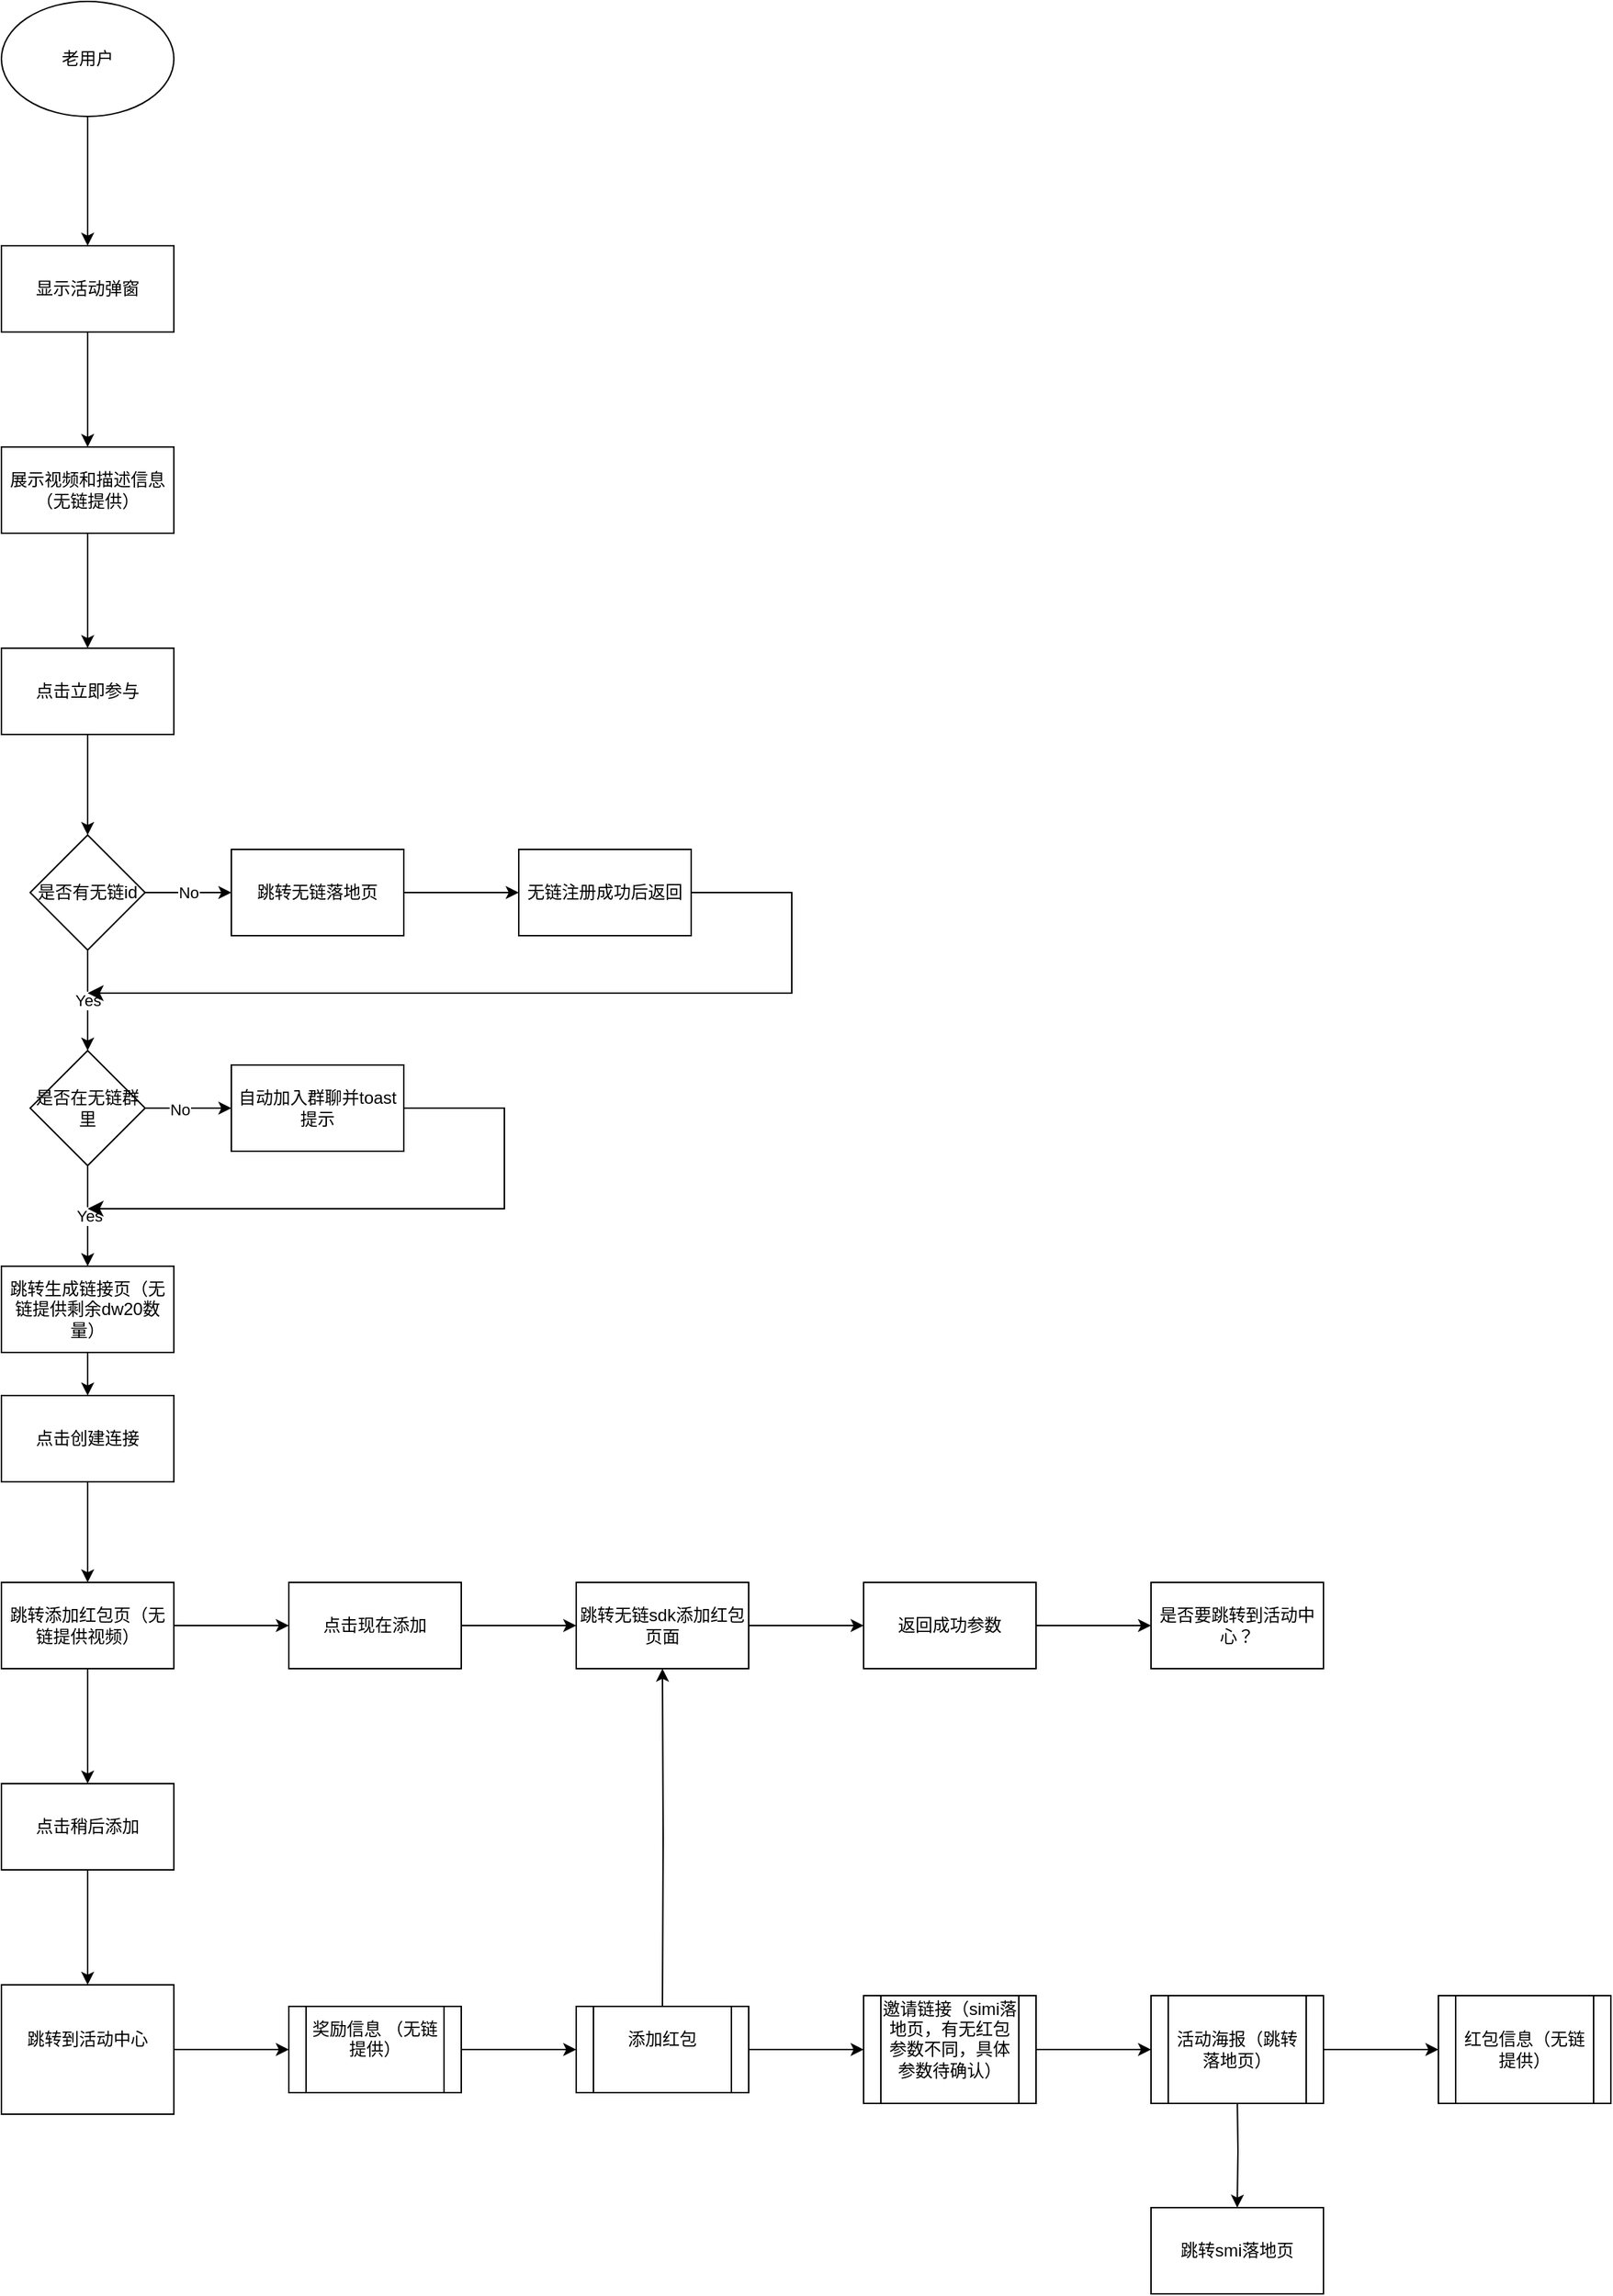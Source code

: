 <mxfile version="26.0.3">
  <diagram id="C5RBs43oDa-KdzZeNtuy" name="Page-1">
    <mxGraphModel dx="1434" dy="675" grid="1" gridSize="10" guides="1" tooltips="1" connect="1" arrows="1" fold="1" page="1" pageScale="1" pageWidth="827" pageHeight="1169" math="0" shadow="0">
      <root>
        <mxCell id="WIyWlLk6GJQsqaUBKTNV-0" />
        <mxCell id="WIyWlLk6GJQsqaUBKTNV-1" parent="WIyWlLk6GJQsqaUBKTNV-0" />
        <mxCell id="6U3oOu9trGSd3NTjcaqu-7" value="" style="edgeStyle=orthogonalEdgeStyle;rounded=0;orthogonalLoop=1;jettySize=auto;html=1;" edge="1" parent="WIyWlLk6GJQsqaUBKTNV-1" source="6U3oOu9trGSd3NTjcaqu-3" target="6U3oOu9trGSd3NTjcaqu-6">
          <mxGeometry relative="1" as="geometry" />
        </mxCell>
        <mxCell id="6U3oOu9trGSd3NTjcaqu-3" value="老用户" style="ellipse;whiteSpace=wrap;html=1;" vertex="1" parent="WIyWlLk6GJQsqaUBKTNV-1">
          <mxGeometry x="160" y="40" width="120" height="80" as="geometry" />
        </mxCell>
        <mxCell id="6U3oOu9trGSd3NTjcaqu-11" value="" style="edgeStyle=orthogonalEdgeStyle;rounded=0;orthogonalLoop=1;jettySize=auto;html=1;" edge="1" parent="WIyWlLk6GJQsqaUBKTNV-1" source="6U3oOu9trGSd3NTjcaqu-6" target="6U3oOu9trGSd3NTjcaqu-10">
          <mxGeometry relative="1" as="geometry" />
        </mxCell>
        <mxCell id="6U3oOu9trGSd3NTjcaqu-6" value="显示活动弹窗" style="whiteSpace=wrap;html=1;" vertex="1" parent="WIyWlLk6GJQsqaUBKTNV-1">
          <mxGeometry x="160" y="210" width="120" height="60" as="geometry" />
        </mxCell>
        <mxCell id="6U3oOu9trGSd3NTjcaqu-13" value="" style="edgeStyle=orthogonalEdgeStyle;rounded=0;orthogonalLoop=1;jettySize=auto;html=1;" edge="1" parent="WIyWlLk6GJQsqaUBKTNV-1" source="6U3oOu9trGSd3NTjcaqu-10" target="6U3oOu9trGSd3NTjcaqu-12">
          <mxGeometry relative="1" as="geometry" />
        </mxCell>
        <mxCell id="6U3oOu9trGSd3NTjcaqu-10" value="展示视频和描述信息（无链提供）" style="whiteSpace=wrap;html=1;" vertex="1" parent="WIyWlLk6GJQsqaUBKTNV-1">
          <mxGeometry x="160" y="350" width="120" height="60" as="geometry" />
        </mxCell>
        <mxCell id="6U3oOu9trGSd3NTjcaqu-15" value="" style="edgeStyle=orthogonalEdgeStyle;rounded=0;orthogonalLoop=1;jettySize=auto;html=1;" edge="1" parent="WIyWlLk6GJQsqaUBKTNV-1" source="6U3oOu9trGSd3NTjcaqu-12" target="6U3oOu9trGSd3NTjcaqu-14">
          <mxGeometry relative="1" as="geometry" />
        </mxCell>
        <mxCell id="6U3oOu9trGSd3NTjcaqu-12" value="点击立即参与" style="whiteSpace=wrap;html=1;" vertex="1" parent="WIyWlLk6GJQsqaUBKTNV-1">
          <mxGeometry x="160" y="490" width="120" height="60" as="geometry" />
        </mxCell>
        <mxCell id="6U3oOu9trGSd3NTjcaqu-17" value="No" style="edgeStyle=orthogonalEdgeStyle;rounded=0;orthogonalLoop=1;jettySize=auto;html=1;" edge="1" parent="WIyWlLk6GJQsqaUBKTNV-1" source="6U3oOu9trGSd3NTjcaqu-14" target="6U3oOu9trGSd3NTjcaqu-16">
          <mxGeometry relative="1" as="geometry" />
        </mxCell>
        <mxCell id="6U3oOu9trGSd3NTjcaqu-92" value="Yes" style="edgeStyle=orthogonalEdgeStyle;rounded=0;orthogonalLoop=1;jettySize=auto;html=1;exitX=0.5;exitY=1;exitDx=0;exitDy=0;entryX=0.5;entryY=0;entryDx=0;entryDy=0;" edge="1" parent="WIyWlLk6GJQsqaUBKTNV-1" source="6U3oOu9trGSd3NTjcaqu-14" target="6U3oOu9trGSd3NTjcaqu-89">
          <mxGeometry relative="1" as="geometry" />
        </mxCell>
        <mxCell id="6U3oOu9trGSd3NTjcaqu-14" value="是否有无链id" style="rhombus;whiteSpace=wrap;html=1;" vertex="1" parent="WIyWlLk6GJQsqaUBKTNV-1">
          <mxGeometry x="180" y="620" width="80" height="80" as="geometry" />
        </mxCell>
        <mxCell id="6U3oOu9trGSd3NTjcaqu-20" value="" style="edgeStyle=orthogonalEdgeStyle;rounded=0;orthogonalLoop=1;jettySize=auto;html=1;" edge="1" parent="WIyWlLk6GJQsqaUBKTNV-1" source="6U3oOu9trGSd3NTjcaqu-16" target="6U3oOu9trGSd3NTjcaqu-19">
          <mxGeometry relative="1" as="geometry" />
        </mxCell>
        <mxCell id="6U3oOu9trGSd3NTjcaqu-16" value="跳转无链落地页" style="whiteSpace=wrap;html=1;" vertex="1" parent="WIyWlLk6GJQsqaUBKTNV-1">
          <mxGeometry x="320" y="630" width="120" height="60" as="geometry" />
        </mxCell>
        <mxCell id="6U3oOu9trGSd3NTjcaqu-19" value="无链注册成功后返回" style="whiteSpace=wrap;html=1;" vertex="1" parent="WIyWlLk6GJQsqaUBKTNV-1">
          <mxGeometry x="520" y="630" width="120" height="60" as="geometry" />
        </mxCell>
        <mxCell id="6U3oOu9trGSd3NTjcaqu-29" value="" style="edgeStyle=orthogonalEdgeStyle;rounded=0;orthogonalLoop=1;jettySize=auto;html=1;" edge="1" parent="WIyWlLk6GJQsqaUBKTNV-1" source="6U3oOu9trGSd3NTjcaqu-21" target="6U3oOu9trGSd3NTjcaqu-28">
          <mxGeometry relative="1" as="geometry" />
        </mxCell>
        <mxCell id="6U3oOu9trGSd3NTjcaqu-21" value="跳转生成链接页（无链提供剩余dw20数量）" style="whiteSpace=wrap;html=1;" vertex="1" parent="WIyWlLk6GJQsqaUBKTNV-1">
          <mxGeometry x="160" y="920" width="120" height="60" as="geometry" />
        </mxCell>
        <mxCell id="6U3oOu9trGSd3NTjcaqu-74" value="" style="edgeStyle=orthogonalEdgeStyle;rounded=0;orthogonalLoop=1;jettySize=auto;html=1;" edge="1" parent="WIyWlLk6GJQsqaUBKTNV-1" source="6U3oOu9trGSd3NTjcaqu-28">
          <mxGeometry relative="1" as="geometry">
            <mxPoint x="220" y="1140" as="targetPoint" />
          </mxGeometry>
        </mxCell>
        <mxCell id="6U3oOu9trGSd3NTjcaqu-28" value="点击创建连接" style="whiteSpace=wrap;html=1;" vertex="1" parent="WIyWlLk6GJQsqaUBKTNV-1">
          <mxGeometry x="160" y="1010" width="120" height="60" as="geometry" />
        </mxCell>
        <mxCell id="6U3oOu9trGSd3NTjcaqu-33" value="" style="edgeStyle=orthogonalEdgeStyle;rounded=0;orthogonalLoop=1;jettySize=auto;html=1;" edge="1" parent="WIyWlLk6GJQsqaUBKTNV-1" source="6U3oOu9trGSd3NTjcaqu-30" target="6U3oOu9trGSd3NTjcaqu-32">
          <mxGeometry relative="1" as="geometry" />
        </mxCell>
        <mxCell id="6U3oOu9trGSd3NTjcaqu-35" value="" style="edgeStyle=orthogonalEdgeStyle;rounded=0;orthogonalLoop=1;jettySize=auto;html=1;" edge="1" parent="WIyWlLk6GJQsqaUBKTNV-1" source="6U3oOu9trGSd3NTjcaqu-30" target="6U3oOu9trGSd3NTjcaqu-34">
          <mxGeometry relative="1" as="geometry" />
        </mxCell>
        <mxCell id="6U3oOu9trGSd3NTjcaqu-30" value="跳转添加红包页（无链提供视频）" style="whiteSpace=wrap;html=1;" vertex="1" parent="WIyWlLk6GJQsqaUBKTNV-1">
          <mxGeometry x="160" y="1140" width="120" height="60" as="geometry" />
        </mxCell>
        <mxCell id="6U3oOu9trGSd3NTjcaqu-43" value="" style="edgeStyle=orthogonalEdgeStyle;rounded=0;orthogonalLoop=1;jettySize=auto;html=1;" edge="1" parent="WIyWlLk6GJQsqaUBKTNV-1" source="6U3oOu9trGSd3NTjcaqu-32" target="6U3oOu9trGSd3NTjcaqu-42">
          <mxGeometry relative="1" as="geometry" />
        </mxCell>
        <mxCell id="6U3oOu9trGSd3NTjcaqu-32" value="点击稍后添加" style="whiteSpace=wrap;html=1;" vertex="1" parent="WIyWlLk6GJQsqaUBKTNV-1">
          <mxGeometry x="160" y="1280" width="120" height="60" as="geometry" />
        </mxCell>
        <mxCell id="6U3oOu9trGSd3NTjcaqu-37" value="" style="edgeStyle=orthogonalEdgeStyle;rounded=0;orthogonalLoop=1;jettySize=auto;html=1;" edge="1" parent="WIyWlLk6GJQsqaUBKTNV-1" source="6U3oOu9trGSd3NTjcaqu-34" target="6U3oOu9trGSd3NTjcaqu-36">
          <mxGeometry relative="1" as="geometry" />
        </mxCell>
        <mxCell id="6U3oOu9trGSd3NTjcaqu-34" value="点击现在添加" style="whiteSpace=wrap;html=1;" vertex="1" parent="WIyWlLk6GJQsqaUBKTNV-1">
          <mxGeometry x="360" y="1140" width="120" height="60" as="geometry" />
        </mxCell>
        <mxCell id="6U3oOu9trGSd3NTjcaqu-39" value="" style="edgeStyle=orthogonalEdgeStyle;rounded=0;orthogonalLoop=1;jettySize=auto;html=1;" edge="1" parent="WIyWlLk6GJQsqaUBKTNV-1" source="6U3oOu9trGSd3NTjcaqu-36" target="6U3oOu9trGSd3NTjcaqu-38">
          <mxGeometry relative="1" as="geometry" />
        </mxCell>
        <mxCell id="6U3oOu9trGSd3NTjcaqu-36" value="跳转无链sdk添加红包页面" style="whiteSpace=wrap;html=1;" vertex="1" parent="WIyWlLk6GJQsqaUBKTNV-1">
          <mxGeometry x="560" y="1140" width="120" height="60" as="geometry" />
        </mxCell>
        <mxCell id="6U3oOu9trGSd3NTjcaqu-41" value="" style="edgeStyle=orthogonalEdgeStyle;rounded=0;orthogonalLoop=1;jettySize=auto;html=1;" edge="1" parent="WIyWlLk6GJQsqaUBKTNV-1" source="6U3oOu9trGSd3NTjcaqu-38" target="6U3oOu9trGSd3NTjcaqu-40">
          <mxGeometry relative="1" as="geometry" />
        </mxCell>
        <mxCell id="6U3oOu9trGSd3NTjcaqu-38" value="返回成功参数" style="whiteSpace=wrap;html=1;" vertex="1" parent="WIyWlLk6GJQsqaUBKTNV-1">
          <mxGeometry x="760" y="1140" width="120" height="60" as="geometry" />
        </mxCell>
        <mxCell id="6U3oOu9trGSd3NTjcaqu-40" value="是否要跳转到活动中心？" style="whiteSpace=wrap;html=1;" vertex="1" parent="WIyWlLk6GJQsqaUBKTNV-1">
          <mxGeometry x="960" y="1140" width="120" height="60" as="geometry" />
        </mxCell>
        <mxCell id="6U3oOu9trGSd3NTjcaqu-63" value="" style="edgeStyle=orthogonalEdgeStyle;rounded=0;orthogonalLoop=1;jettySize=auto;html=1;" edge="1" parent="WIyWlLk6GJQsqaUBKTNV-1" source="6U3oOu9trGSd3NTjcaqu-42" target="6U3oOu9trGSd3NTjcaqu-62">
          <mxGeometry relative="1" as="geometry" />
        </mxCell>
        <mxCell id="6U3oOu9trGSd3NTjcaqu-42" value="跳转到活动中心&lt;div&gt;&lt;br&gt;&lt;/div&gt;" style="whiteSpace=wrap;html=1;" vertex="1" parent="WIyWlLk6GJQsqaUBKTNV-1">
          <mxGeometry x="160" y="1420" width="120" height="90" as="geometry" />
        </mxCell>
        <mxCell id="6U3oOu9trGSd3NTjcaqu-53" value="" style="edgeStyle=orthogonalEdgeStyle;rounded=0;orthogonalLoop=1;jettySize=auto;html=1;" edge="1" parent="WIyWlLk6GJQsqaUBKTNV-1" target="6U3oOu9trGSd3NTjcaqu-52">
          <mxGeometry relative="1" as="geometry">
            <mxPoint x="1020" y="1495" as="sourcePoint" />
          </mxGeometry>
        </mxCell>
        <mxCell id="6U3oOu9trGSd3NTjcaqu-52" value="跳转smi落地页" style="whiteSpace=wrap;html=1;" vertex="1" parent="WIyWlLk6GJQsqaUBKTNV-1">
          <mxGeometry x="960" y="1575" width="120" height="60" as="geometry" />
        </mxCell>
        <mxCell id="6U3oOu9trGSd3NTjcaqu-59" style="edgeStyle=orthogonalEdgeStyle;rounded=0;orthogonalLoop=1;jettySize=auto;html=1;entryX=0.5;entryY=1;entryDx=0;entryDy=0;" edge="1" parent="WIyWlLk6GJQsqaUBKTNV-1" target="6U3oOu9trGSd3NTjcaqu-36">
          <mxGeometry relative="1" as="geometry">
            <mxPoint x="620" y="1435" as="sourcePoint" />
          </mxGeometry>
        </mxCell>
        <mxCell id="6U3oOu9trGSd3NTjcaqu-65" value="" style="edgeStyle=orthogonalEdgeStyle;rounded=0;orthogonalLoop=1;jettySize=auto;html=1;" edge="1" parent="WIyWlLk6GJQsqaUBKTNV-1" source="6U3oOu9trGSd3NTjcaqu-62" target="6U3oOu9trGSd3NTjcaqu-64">
          <mxGeometry relative="1" as="geometry" />
        </mxCell>
        <mxCell id="6U3oOu9trGSd3NTjcaqu-62" value="&lt;div&gt;奖励信息 （无链提供）&lt;/div&gt;&lt;div&gt;&lt;br&gt;&lt;/div&gt;" style="shape=process;whiteSpace=wrap;html=1;backgroundOutline=1;" vertex="1" parent="WIyWlLk6GJQsqaUBKTNV-1">
          <mxGeometry x="360" y="1435" width="120" height="60" as="geometry" />
        </mxCell>
        <mxCell id="6U3oOu9trGSd3NTjcaqu-67" value="" style="edgeStyle=orthogonalEdgeStyle;rounded=0;orthogonalLoop=1;jettySize=auto;html=1;" edge="1" parent="WIyWlLk6GJQsqaUBKTNV-1" source="6U3oOu9trGSd3NTjcaqu-64" target="6U3oOu9trGSd3NTjcaqu-66">
          <mxGeometry relative="1" as="geometry" />
        </mxCell>
        <mxCell id="6U3oOu9trGSd3NTjcaqu-64" value="&lt;div&gt;添加红包&lt;/div&gt;&lt;div&gt;&lt;br&gt;&lt;/div&gt;" style="shape=process;whiteSpace=wrap;html=1;backgroundOutline=1;" vertex="1" parent="WIyWlLk6GJQsqaUBKTNV-1">
          <mxGeometry x="560" y="1435" width="120" height="60" as="geometry" />
        </mxCell>
        <mxCell id="6U3oOu9trGSd3NTjcaqu-69" value="" style="edgeStyle=orthogonalEdgeStyle;rounded=0;orthogonalLoop=1;jettySize=auto;html=1;" edge="1" parent="WIyWlLk6GJQsqaUBKTNV-1" source="6U3oOu9trGSd3NTjcaqu-66" target="6U3oOu9trGSd3NTjcaqu-68">
          <mxGeometry relative="1" as="geometry" />
        </mxCell>
        <mxCell id="6U3oOu9trGSd3NTjcaqu-66" value="&lt;div&gt;&lt;div&gt;邀请链接（simi落地页，有无红包参数不同，具体参数待确认）&lt;/div&gt;&lt;div&gt;&lt;br&gt;&lt;/div&gt;&lt;/div&gt;" style="shape=process;whiteSpace=wrap;html=1;backgroundOutline=1;" vertex="1" parent="WIyWlLk6GJQsqaUBKTNV-1">
          <mxGeometry x="760" y="1427.5" width="120" height="75" as="geometry" />
        </mxCell>
        <mxCell id="6U3oOu9trGSd3NTjcaqu-72" value="" style="edgeStyle=orthogonalEdgeStyle;rounded=0;orthogonalLoop=1;jettySize=auto;html=1;" edge="1" parent="WIyWlLk6GJQsqaUBKTNV-1" source="6U3oOu9trGSd3NTjcaqu-68" target="6U3oOu9trGSd3NTjcaqu-71">
          <mxGeometry relative="1" as="geometry" />
        </mxCell>
        <mxCell id="6U3oOu9trGSd3NTjcaqu-68" value="&lt;div&gt;&lt;div&gt;活动海报（跳转落地页）&lt;/div&gt;&lt;/div&gt;" style="shape=process;whiteSpace=wrap;html=1;backgroundOutline=1;" vertex="1" parent="WIyWlLk6GJQsqaUBKTNV-1">
          <mxGeometry x="960" y="1427.5" width="120" height="75" as="geometry" />
        </mxCell>
        <mxCell id="6U3oOu9trGSd3NTjcaqu-71" value="红包信息（无链提供）" style="shape=process;whiteSpace=wrap;html=1;backgroundOutline=1;" vertex="1" parent="WIyWlLk6GJQsqaUBKTNV-1">
          <mxGeometry x="1160" y="1427.5" width="120" height="75" as="geometry" />
        </mxCell>
        <mxCell id="6U3oOu9trGSd3NTjcaqu-86" value="Yes" style="edgeStyle=orthogonalEdgeStyle;rounded=0;orthogonalLoop=1;jettySize=auto;html=1;" edge="1" parent="WIyWlLk6GJQsqaUBKTNV-1" source="6U3oOu9trGSd3NTjcaqu-89">
          <mxGeometry relative="1" as="geometry">
            <mxPoint x="220" y="920" as="targetPoint" />
          </mxGeometry>
        </mxCell>
        <mxCell id="6U3oOu9trGSd3NTjcaqu-87" value="" style="edgeStyle=orthogonalEdgeStyle;rounded=0;orthogonalLoop=1;jettySize=auto;html=1;" edge="1" parent="WIyWlLk6GJQsqaUBKTNV-1" source="6U3oOu9trGSd3NTjcaqu-89" target="6U3oOu9trGSd3NTjcaqu-90">
          <mxGeometry relative="1" as="geometry" />
        </mxCell>
        <mxCell id="6U3oOu9trGSd3NTjcaqu-88" value="No" style="edgeLabel;html=1;align=center;verticalAlign=middle;resizable=0;points=[];" vertex="1" connectable="0" parent="6U3oOu9trGSd3NTjcaqu-87">
          <mxGeometry x="-0.2" y="-1" relative="1" as="geometry">
            <mxPoint as="offset" />
          </mxGeometry>
        </mxCell>
        <mxCell id="6U3oOu9trGSd3NTjcaqu-89" value="是否在无链群里" style="rhombus;whiteSpace=wrap;html=1;" vertex="1" parent="WIyWlLk6GJQsqaUBKTNV-1">
          <mxGeometry x="180" y="770" width="80" height="80" as="geometry" />
        </mxCell>
        <mxCell id="6U3oOu9trGSd3NTjcaqu-90" value="自动加入群聊并toast提示" style="whiteSpace=wrap;html=1;" vertex="1" parent="WIyWlLk6GJQsqaUBKTNV-1">
          <mxGeometry x="320" y="780" width="120" height="60" as="geometry" />
        </mxCell>
        <mxCell id="6U3oOu9trGSd3NTjcaqu-91" value="" style="edgeStyle=elbowEdgeStyle;elbow=horizontal;endArrow=classic;html=1;curved=0;rounded=0;endSize=8;startSize=8;" edge="1" parent="WIyWlLk6GJQsqaUBKTNV-1">
          <mxGeometry width="50" height="50" relative="1" as="geometry">
            <mxPoint x="440" y="810" as="sourcePoint" />
            <mxPoint x="220" y="880" as="targetPoint" />
            <Array as="points">
              <mxPoint x="510" y="780" />
            </Array>
          </mxGeometry>
        </mxCell>
        <mxCell id="6U3oOu9trGSd3NTjcaqu-114" value="" style="edgeStyle=elbowEdgeStyle;elbow=horizontal;endArrow=classic;html=1;curved=0;rounded=0;endSize=8;startSize=8;" edge="1" parent="WIyWlLk6GJQsqaUBKTNV-1">
          <mxGeometry width="50" height="50" relative="1" as="geometry">
            <mxPoint x="640" y="660" as="sourcePoint" />
            <mxPoint x="220" y="730" as="targetPoint" />
            <Array as="points">
              <mxPoint x="710" y="630" />
            </Array>
          </mxGeometry>
        </mxCell>
      </root>
    </mxGraphModel>
  </diagram>
</mxfile>
